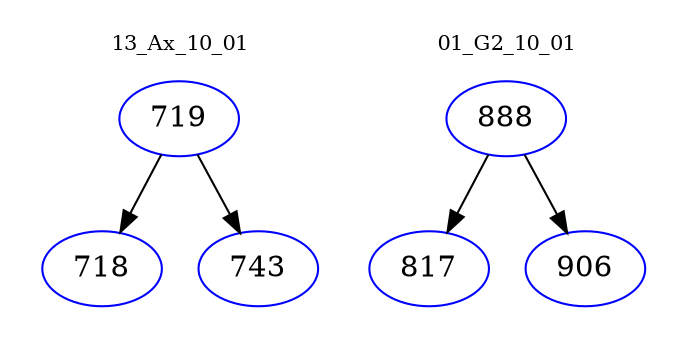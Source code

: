 digraph{
subgraph cluster_0 {
color = white
label = "13_Ax_10_01";
fontsize=10;
T0_719 [label="719", color="blue"]
T0_719 -> T0_718 [color="black"]
T0_718 [label="718", color="blue"]
T0_719 -> T0_743 [color="black"]
T0_743 [label="743", color="blue"]
}
subgraph cluster_1 {
color = white
label = "01_G2_10_01";
fontsize=10;
T1_888 [label="888", color="blue"]
T1_888 -> T1_817 [color="black"]
T1_817 [label="817", color="blue"]
T1_888 -> T1_906 [color="black"]
T1_906 [label="906", color="blue"]
}
}
